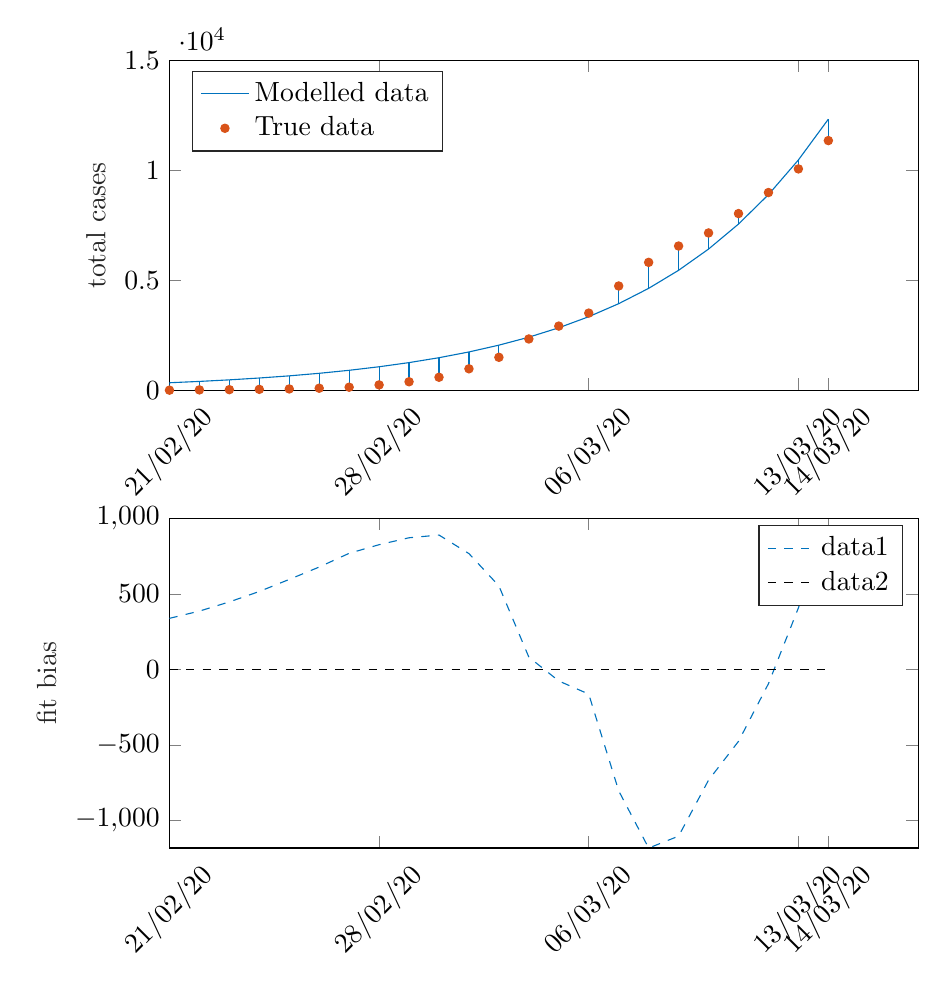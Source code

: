 % This file was created by matlab2tikz.
%
\definecolor{mycolor1}{rgb}{0.0,0.447,0.741}%
\definecolor{mycolor2}{rgb}{0.85,0.325,0.098}%
%
\begin{tikzpicture}

\begin{axis}[%
width=9.509cm,
height=4.186cm,
at={(0cm,5.814cm)},
scale only axis,
xmin=0,
xmax=25,
xtick={0,7,14,21,22},
xticklabels={{21/02/20},{28/02/20},{06/03/20},{13/03/20},{14/03/20}},
xticklabel style={rotate=45},
ymin=0,
ymax=15000,
ylabel style={font=\color{white!15!black}},
ylabel={total cases},
axis background/.style={fill=white},
legend style={at={(0.03,0.97)}, anchor=north west, legend cell align=left, align=left, draw=white!15!black}
]
\addplot [color=mycolor1]
  table[row sep=crcr]{%
0	341\\
1	402\\
2	473\\
3	557\\
4	655\\
5	771\\
6	908\\
7	1069\\
8	1258\\
9	1481\\
10	1743\\
11	2052\\
12	2415\\
13	2843\\
14	3347\\
15	3940\\
16	4637\\
17	5459\\
18	6425\\
19	7563\\
20	8903\\
21	10480\\
22	12336\\
};
\addlegendentry{Modelled data}

\addplot[only marks, mark=*, mark options={}, mark size=1.5pt, color=mycolor2, fill=mycolor2] table[row sep=crcr]{%
x	y\\
0	3\\
1	16\\
2	26\\
3	41\\
4	59\\
5	93\\
6	139\\
7	243\\
8	386\\
9	591\\
10	976\\
11	1499\\
12	2334\\
13	2920\\
14	3511\\
15	4745\\
16	5821\\
17	6564\\
18	7159\\
19	8040\\
20	8998\\
21	10073\\
22	11362\\
};
\addlegendentry{True data}

\addplot [color=mycolor1, forget plot]
  table[row sep=crcr]{%
0	3\\
0	341\\
};
\addplot [color=mycolor1, forget plot]
  table[row sep=crcr]{%
1	16\\
1	402\\
};
\addplot [color=mycolor1, forget plot]
  table[row sep=crcr]{%
2	26\\
2	473\\
};
\addplot [color=mycolor1, forget plot]
  table[row sep=crcr]{%
3	41\\
3	557\\
};
\addplot [color=mycolor1, forget plot]
  table[row sep=crcr]{%
4	59\\
4	655\\
};
\addplot [color=mycolor1, forget plot]
  table[row sep=crcr]{%
5	93\\
5	771\\
};
\addplot [color=mycolor1, forget plot]
  table[row sep=crcr]{%
6	139\\
6	908\\
};
\addplot [color=mycolor1, forget plot]
  table[row sep=crcr]{%
7	243\\
7	1069\\
};
\addplot [color=mycolor1, forget plot]
  table[row sep=crcr]{%
8	386\\
8	1258\\
};
\addplot [color=mycolor1, forget plot]
  table[row sep=crcr]{%
9	591\\
9	1481\\
};
\addplot [color=mycolor1, forget plot]
  table[row sep=crcr]{%
10	976\\
10	1743\\
};
\addplot [color=mycolor1, forget plot]
  table[row sep=crcr]{%
11	1499\\
11	2052\\
};
\addplot [color=mycolor1, forget plot]
  table[row sep=crcr]{%
12	2334\\
12	2415\\
};
\addplot [color=mycolor1, forget plot]
  table[row sep=crcr]{%
13	2920\\
13	2843\\
};
\addplot [color=mycolor1, forget plot]
  table[row sep=crcr]{%
14	3511\\
14	3347\\
};
\addplot [color=mycolor1, forget plot]
  table[row sep=crcr]{%
15	4745\\
15	3940\\
};
\addplot [color=mycolor1, forget plot]
  table[row sep=crcr]{%
16	5821\\
16	4637\\
};
\addplot [color=mycolor1, forget plot]
  table[row sep=crcr]{%
17	6564\\
17	5459\\
};
\addplot [color=mycolor1, forget plot]
  table[row sep=crcr]{%
18	7159\\
18	6425\\
};
\addplot [color=mycolor1, forget plot]
  table[row sep=crcr]{%
19	8040\\
19	7563\\
};
\addplot [color=mycolor1, forget plot]
  table[row sep=crcr]{%
20	8998\\
20	8903\\
};
\addplot [color=mycolor1, forget plot]
  table[row sep=crcr]{%
21	10073\\
21	10480\\
};
\addplot [color=mycolor1, forget plot]
  table[row sep=crcr]{%
22	11362\\
22	12336\\
};
\end{axis}

\begin{axis}[%
width=9.509cm,
height=4.186cm,
at={(0cm,0cm)},
scale only axis,
xmin=0,
xmax=25,
xtick={0,7,14,21,22},
xticklabels={{21/02/20},{28/02/20},{06/03/20},{13/03/20},{14/03/20}},
xticklabel style={rotate=45},
ymin=-1184,
ymax=1000,
ylabel style={font=\color{white!15!black}},
ylabel={fit bias},
axis background/.style={fill=white},
legend style={legend cell align=left, align=left, draw=white!15!black}
]
\addplot [color=mycolor1, dashed]
  table[row sep=crcr]{%
0	338\\
1	386\\
2	447\\
3	516\\
4	596\\
5	678\\
6	769\\
7	826\\
8	872\\
9	890\\
10	767\\
11	553\\
12	81\\
13	-77\\
14	-164\\
15	-805\\
16	-1184\\
17	-1105\\
18	-734\\
19	-477\\
20	-95\\
21	407\\
22	974\\
};
\addlegendentry{data1}

\addplot [color=black, dashed]
  table[row sep=crcr]{%
0	0\\
22	0\\
};
\addlegendentry{data2}

\end{axis}
\end{tikzpicture}%